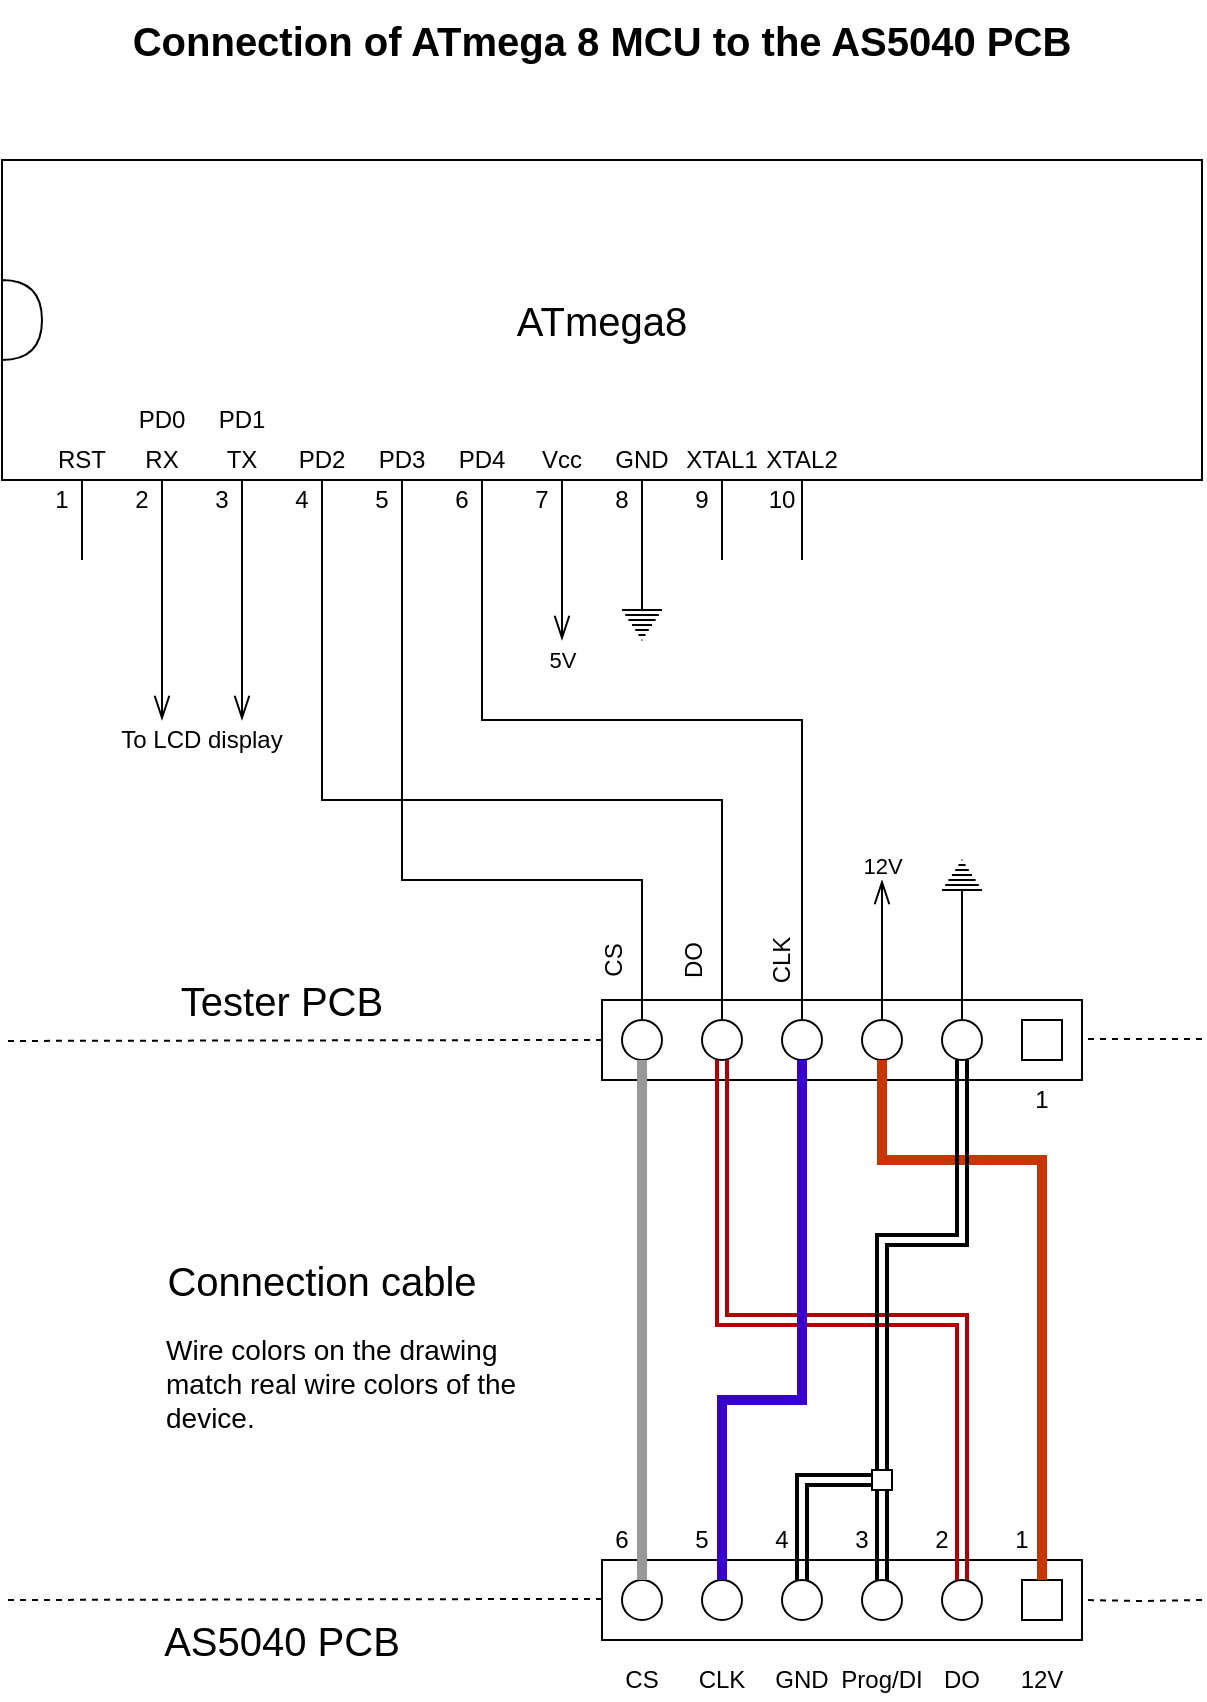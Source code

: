 <mxfile version="14.5.1" type="device"><diagram id="S_ESYvNfzJRerSGalM0Y" name="Page-1"><mxGraphModel dx="1185" dy="679" grid="1" gridSize="10" guides="1" tooltips="1" connect="1" arrows="1" fold="1" page="1" pageScale="1" pageWidth="827" pageHeight="1169" math="0" shadow="0"><root><mxCell id="0"/><mxCell id="1" parent="0"/><mxCell id="Kg_YXc59tI5B2LNHi0xm-59" value="" style="group" parent="1" vertex="1" connectable="0"><mxGeometry x="420" y="820" width="240" height="40" as="geometry"/></mxCell><mxCell id="Kg_YXc59tI5B2LNHi0xm-52" value="" style="rounded=0;whiteSpace=wrap;html=1;fontSize=20;" parent="Kg_YXc59tI5B2LNHi0xm-59" vertex="1"><mxGeometry width="240" height="40" as="geometry"/></mxCell><mxCell id="Kg_YXc59tI5B2LNHi0xm-53" value="" style="whiteSpace=wrap;html=1;aspect=fixed;fontSize=20;" parent="Kg_YXc59tI5B2LNHi0xm-59" vertex="1"><mxGeometry x="210" y="10" width="20" height="20" as="geometry"/></mxCell><mxCell id="Kg_YXc59tI5B2LNHi0xm-54" value="" style="ellipse;whiteSpace=wrap;html=1;aspect=fixed;fontSize=20;" parent="Kg_YXc59tI5B2LNHi0xm-59" vertex="1"><mxGeometry x="170" y="10" width="20" height="20" as="geometry"/></mxCell><mxCell id="Kg_YXc59tI5B2LNHi0xm-55" value="" style="ellipse;whiteSpace=wrap;html=1;aspect=fixed;fontSize=20;" parent="Kg_YXc59tI5B2LNHi0xm-59" vertex="1"><mxGeometry x="130" y="10" width="20" height="20" as="geometry"/></mxCell><mxCell id="Kg_YXc59tI5B2LNHi0xm-56" value="" style="ellipse;whiteSpace=wrap;html=1;aspect=fixed;fontSize=20;" parent="Kg_YXc59tI5B2LNHi0xm-59" vertex="1"><mxGeometry x="90" y="10" width="20" height="20" as="geometry"/></mxCell><mxCell id="Kg_YXc59tI5B2LNHi0xm-57" value="" style="ellipse;whiteSpace=wrap;html=1;aspect=fixed;fontSize=20;" parent="Kg_YXc59tI5B2LNHi0xm-59" vertex="1"><mxGeometry x="50" y="10" width="20" height="20" as="geometry"/></mxCell><mxCell id="Kg_YXc59tI5B2LNHi0xm-58" value="" style="ellipse;whiteSpace=wrap;html=1;aspect=fixed;fontSize=20;" parent="Kg_YXc59tI5B2LNHi0xm-59" vertex="1"><mxGeometry x="10" y="10" width="20" height="20" as="geometry"/></mxCell><mxCell id="70bQcsyf_gky6IieZYZB-2" value="ATmega8" style="rounded=0;whiteSpace=wrap;html=1;fontSize=20;" parent="1" vertex="1"><mxGeometry x="120" y="120" width="600" height="160" as="geometry"/></mxCell><mxCell id="70bQcsyf_gky6IieZYZB-3" value="" style="shape=or;whiteSpace=wrap;html=1;" parent="1" vertex="1"><mxGeometry x="120" y="180" width="20" height="40" as="geometry"/></mxCell><mxCell id="70bQcsyf_gky6IieZYZB-4" value="" style="endArrow=none;html=1;" parent="1" edge="1"><mxGeometry width="50" height="50" relative="1" as="geometry"><mxPoint x="160" y="320" as="sourcePoint"/><mxPoint x="160" y="280" as="targetPoint"/></mxGeometry></mxCell><mxCell id="70bQcsyf_gky6IieZYZB-10" value="1" style="text;html=1;strokeColor=none;fillColor=none;align=center;verticalAlign=middle;whiteSpace=wrap;rounded=0;" parent="1" vertex="1"><mxGeometry x="140" y="280" width="20" height="20" as="geometry"/></mxCell><mxCell id="70bQcsyf_gky6IieZYZB-14" value="6" style="text;html=1;strokeColor=none;fillColor=none;align=center;verticalAlign=middle;whiteSpace=wrap;rounded=0;" parent="1" vertex="1"><mxGeometry x="340" y="280" width="20" height="20" as="geometry"/></mxCell><mxCell id="70bQcsyf_gky6IieZYZB-15" value="5" style="text;html=1;strokeColor=none;fillColor=none;align=center;verticalAlign=middle;whiteSpace=wrap;rounded=0;" parent="1" vertex="1"><mxGeometry x="300" y="280" width="20" height="20" as="geometry"/></mxCell><mxCell id="70bQcsyf_gky6IieZYZB-16" value="4" style="text;html=1;strokeColor=none;fillColor=none;align=center;verticalAlign=middle;whiteSpace=wrap;rounded=0;" parent="1" vertex="1"><mxGeometry x="260" y="280" width="20" height="20" as="geometry"/></mxCell><mxCell id="70bQcsyf_gky6IieZYZB-17" value="3" style="text;html=1;strokeColor=none;fillColor=none;align=center;verticalAlign=middle;whiteSpace=wrap;rounded=0;" parent="1" vertex="1"><mxGeometry x="220" y="280" width="20" height="20" as="geometry"/></mxCell><mxCell id="70bQcsyf_gky6IieZYZB-18" value="2" style="text;html=1;strokeColor=none;fillColor=none;align=center;verticalAlign=middle;whiteSpace=wrap;rounded=0;" parent="1" vertex="1"><mxGeometry x="180" y="280" width="20" height="20" as="geometry"/></mxCell><mxCell id="Kg_YXc59tI5B2LNHi0xm-3" value="RST" style="text;html=1;strokeColor=none;fillColor=none;align=center;verticalAlign=middle;whiteSpace=wrap;rounded=0;" parent="1" vertex="1"><mxGeometry x="140" y="260" width="40" height="20" as="geometry"/></mxCell><mxCell id="Kg_YXc59tI5B2LNHi0xm-11" value="RX" style="text;html=1;strokeColor=none;fillColor=none;align=center;verticalAlign=middle;whiteSpace=wrap;rounded=0;" parent="1" vertex="1"><mxGeometry x="190" y="260" width="20" height="20" as="geometry"/></mxCell><mxCell id="Kg_YXc59tI5B2LNHi0xm-12" value="TX" style="text;html=1;strokeColor=none;fillColor=none;align=center;verticalAlign=middle;whiteSpace=wrap;rounded=0;" parent="1" vertex="1"><mxGeometry x="230" y="260" width="20" height="20" as="geometry"/></mxCell><mxCell id="Kg_YXc59tI5B2LNHi0xm-15" value="PD0" style="text;html=1;strokeColor=none;fillColor=none;align=center;verticalAlign=middle;whiteSpace=wrap;rounded=0;" parent="1" vertex="1"><mxGeometry x="190" y="240" width="20" height="20" as="geometry"/></mxCell><mxCell id="Kg_YXc59tI5B2LNHi0xm-16" value="PD1" style="text;html=1;strokeColor=none;fillColor=none;align=center;verticalAlign=middle;whiteSpace=wrap;rounded=0;" parent="1" vertex="1"><mxGeometry x="230" y="240" width="20" height="20" as="geometry"/></mxCell><mxCell id="Kg_YXc59tI5B2LNHi0xm-18" value="GND" style="text;html=1;strokeColor=none;fillColor=none;align=center;verticalAlign=middle;whiteSpace=wrap;rounded=0;" parent="1" vertex="1"><mxGeometry x="420" y="260" width="40" height="20" as="geometry"/></mxCell><mxCell id="Kg_YXc59tI5B2LNHi0xm-19" value="Vcc" style="text;html=1;strokeColor=none;fillColor=none;align=center;verticalAlign=middle;whiteSpace=wrap;rounded=0;" parent="1" vertex="1"><mxGeometry x="380" y="260" width="40" height="20" as="geometry"/></mxCell><mxCell id="Kg_YXc59tI5B2LNHi0xm-20" value="XTAL2" style="text;html=1;strokeColor=none;fillColor=none;align=center;verticalAlign=middle;whiteSpace=wrap;rounded=0;" parent="1" vertex="1"><mxGeometry x="500" y="260" width="40" height="20" as="geometry"/></mxCell><mxCell id="Kg_YXc59tI5B2LNHi0xm-21" value="PD2" style="text;html=1;strokeColor=none;fillColor=none;align=center;verticalAlign=middle;whiteSpace=wrap;rounded=0;" parent="1" vertex="1"><mxGeometry x="270" y="260" width="20" height="20" as="geometry"/></mxCell><mxCell id="Kg_YXc59tI5B2LNHi0xm-22" value="PD3" style="text;html=1;strokeColor=none;fillColor=none;align=center;verticalAlign=middle;whiteSpace=wrap;rounded=0;" parent="1" vertex="1"><mxGeometry x="310" y="260" width="20" height="20" as="geometry"/></mxCell><mxCell id="Kg_YXc59tI5B2LNHi0xm-23" value="PD4" style="text;html=1;strokeColor=none;fillColor=none;align=center;verticalAlign=middle;whiteSpace=wrap;rounded=0;" parent="1" vertex="1"><mxGeometry x="350" y="260" width="20" height="20" as="geometry"/></mxCell><mxCell id="Kg_YXc59tI5B2LNHi0xm-25" value="" style="endArrow=none;html=1;" parent="1" edge="1"><mxGeometry width="50" height="50" relative="1" as="geometry"><mxPoint x="400.0" y="320" as="sourcePoint"/><mxPoint x="400.0" y="280" as="targetPoint"/></mxGeometry></mxCell><mxCell id="Kg_YXc59tI5B2LNHi0xm-26" value="" style="endArrow=none;html=1;exitX=0.5;exitY=0;exitDx=0;exitDy=0;exitPerimeter=0;" parent="1" source="Kg_YXc59tI5B2LNHi0xm-34" edge="1"><mxGeometry width="50" height="50" relative="1" as="geometry"><mxPoint x="440.0" y="320" as="sourcePoint"/><mxPoint x="440.0" y="280" as="targetPoint"/></mxGeometry></mxCell><mxCell id="Kg_YXc59tI5B2LNHi0xm-27" value="" style="endArrow=none;html=1;" parent="1" edge="1"><mxGeometry width="50" height="50" relative="1" as="geometry"><mxPoint x="480" y="320" as="sourcePoint"/><mxPoint x="480" y="280" as="targetPoint"/></mxGeometry></mxCell><mxCell id="Kg_YXc59tI5B2LNHi0xm-28" value="" style="endArrow=none;html=1;" parent="1" edge="1"><mxGeometry width="50" height="50" relative="1" as="geometry"><mxPoint x="520" y="320" as="sourcePoint"/><mxPoint x="520" y="280" as="targetPoint"/></mxGeometry></mxCell><mxCell id="Kg_YXc59tI5B2LNHi0xm-29" value="10" style="text;html=1;strokeColor=none;fillColor=none;align=center;verticalAlign=middle;whiteSpace=wrap;rounded=0;" parent="1" vertex="1"><mxGeometry x="500" y="280" width="20" height="20" as="geometry"/></mxCell><mxCell id="Kg_YXc59tI5B2LNHi0xm-30" value="9" style="text;html=1;strokeColor=none;fillColor=none;align=center;verticalAlign=middle;whiteSpace=wrap;rounded=0;" parent="1" vertex="1"><mxGeometry x="460" y="280" width="20" height="20" as="geometry"/></mxCell><mxCell id="Kg_YXc59tI5B2LNHi0xm-31" value="8" style="text;html=1;strokeColor=none;fillColor=none;align=center;verticalAlign=middle;whiteSpace=wrap;rounded=0;" parent="1" vertex="1"><mxGeometry x="420" y="280" width="20" height="20" as="geometry"/></mxCell><mxCell id="Kg_YXc59tI5B2LNHi0xm-32" value="7" style="text;html=1;strokeColor=none;fillColor=none;align=center;verticalAlign=middle;whiteSpace=wrap;rounded=0;" parent="1" vertex="1"><mxGeometry x="380" y="280" width="20" height="20" as="geometry"/></mxCell><mxCell id="Kg_YXc59tI5B2LNHi0xm-33" value="XTAL1" style="text;html=1;strokeColor=none;fillColor=none;align=center;verticalAlign=middle;whiteSpace=wrap;rounded=0;" parent="1" vertex="1"><mxGeometry x="460" y="260" width="40" height="20" as="geometry"/></mxCell><mxCell id="Kg_YXc59tI5B2LNHi0xm-34" value="" style="pointerEvents=1;verticalLabelPosition=bottom;shadow=0;dashed=0;align=center;html=1;verticalAlign=top;shape=mxgraph.electrical.signal_sources.protective_earth;" parent="1" vertex="1"><mxGeometry x="430" y="340" width="20" height="20" as="geometry"/></mxCell><mxCell id="Kg_YXc59tI5B2LNHi0xm-38" value="" style="endArrow=openThin;html=1;strokeWidth=1;endFill=0;endSize=10;" parent="1" edge="1"><mxGeometry width="100" relative="1" as="geometry"><mxPoint x="400" y="320" as="sourcePoint"/><mxPoint x="400" y="360" as="targetPoint"/></mxGeometry></mxCell><mxCell id="Kg_YXc59tI5B2LNHi0xm-39" value="5V" style="edgeLabel;html=1;align=center;verticalAlign=middle;resizable=0;points=[];" parent="Kg_YXc59tI5B2LNHi0xm-38" vertex="1" connectable="0"><mxGeometry x="0.494" y="1" relative="1" as="geometry"><mxPoint x="-1" y="20.1" as="offset"/></mxGeometry></mxCell><mxCell id="Kg_YXc59tI5B2LNHi0xm-40" value="To LCD display" style="text;html=1;strokeColor=none;fillColor=none;align=center;verticalAlign=middle;whiteSpace=wrap;rounded=0;" parent="1" vertex="1"><mxGeometry x="170" y="400" width="100" height="20" as="geometry"/></mxCell><mxCell id="Kg_YXc59tI5B2LNHi0xm-41" value="" style="endArrow=openThin;html=1;strokeWidth=1;endFill=0;endSize=10;" parent="1" edge="1"><mxGeometry width="100" relative="1" as="geometry"><mxPoint x="200" y="280" as="sourcePoint"/><mxPoint x="200" y="400" as="targetPoint"/></mxGeometry></mxCell><mxCell id="Kg_YXc59tI5B2LNHi0xm-44" value="" style="endArrow=openThin;html=1;strokeWidth=1;endFill=0;endSize=10;" parent="1" edge="1"><mxGeometry width="100" relative="1" as="geometry"><mxPoint x="240" y="280" as="sourcePoint"/><mxPoint x="240" y="400" as="targetPoint"/></mxGeometry></mxCell><mxCell id="Kg_YXc59tI5B2LNHi0xm-60" value="" style="group" parent="1" vertex="1" connectable="0"><mxGeometry x="420" y="540" width="240" height="40" as="geometry"/></mxCell><mxCell id="Kg_YXc59tI5B2LNHi0xm-45" value="" style="rounded=0;whiteSpace=wrap;html=1;fontSize=20;" parent="Kg_YXc59tI5B2LNHi0xm-60" vertex="1"><mxGeometry width="240" height="40" as="geometry"/></mxCell><mxCell id="Kg_YXc59tI5B2LNHi0xm-46" value="" style="whiteSpace=wrap;html=1;aspect=fixed;fontSize=20;" parent="Kg_YXc59tI5B2LNHi0xm-60" vertex="1"><mxGeometry x="210" y="10" width="20" height="20" as="geometry"/></mxCell><mxCell id="Kg_YXc59tI5B2LNHi0xm-47" value="" style="ellipse;whiteSpace=wrap;html=1;aspect=fixed;fontSize=20;" parent="Kg_YXc59tI5B2LNHi0xm-60" vertex="1"><mxGeometry x="170" y="10" width="20" height="20" as="geometry"/></mxCell><mxCell id="Kg_YXc59tI5B2LNHi0xm-48" value="" style="ellipse;whiteSpace=wrap;html=1;aspect=fixed;fontSize=20;" parent="Kg_YXc59tI5B2LNHi0xm-60" vertex="1"><mxGeometry x="130" y="10" width="20" height="20" as="geometry"/></mxCell><mxCell id="Kg_YXc59tI5B2LNHi0xm-49" value="" style="ellipse;whiteSpace=wrap;html=1;aspect=fixed;fontSize=20;" parent="Kg_YXc59tI5B2LNHi0xm-60" vertex="1"><mxGeometry x="90" y="10" width="20" height="20" as="geometry"/></mxCell><mxCell id="Kg_YXc59tI5B2LNHi0xm-50" value="" style="ellipse;whiteSpace=wrap;html=1;aspect=fixed;fontSize=20;" parent="Kg_YXc59tI5B2LNHi0xm-60" vertex="1"><mxGeometry x="50" y="10" width="20" height="20" as="geometry"/></mxCell><mxCell id="Kg_YXc59tI5B2LNHi0xm-51" value="" style="ellipse;whiteSpace=wrap;html=1;aspect=fixed;fontSize=20;" parent="Kg_YXc59tI5B2LNHi0xm-60" vertex="1"><mxGeometry x="10" y="10" width="20" height="20" as="geometry"/></mxCell><mxCell id="Kg_YXc59tI5B2LNHi0xm-62" style="edgeStyle=orthogonalEdgeStyle;rounded=0;orthogonalLoop=1;jettySize=auto;html=1;exitX=0.5;exitY=1;exitDx=0;exitDy=0;entryX=0.5;entryY=0;entryDx=0;entryDy=0;endArrow=none;endFill=0;strokeColor=#B20000;fontSize=20;strokeWidth=2;fillColor=#e51400;shape=link;" parent="1" source="Kg_YXc59tI5B2LNHi0xm-50" target="Kg_YXc59tI5B2LNHi0xm-54" edge="1"><mxGeometry relative="1" as="geometry"><Array as="points"><mxPoint x="480" y="700"/><mxPoint x="600" y="700"/></Array></mxGeometry></mxCell><mxCell id="Kg_YXc59tI5B2LNHi0xm-64" style="edgeStyle=orthogonalEdgeStyle;rounded=0;orthogonalLoop=1;jettySize=auto;html=1;exitX=0.5;exitY=1;exitDx=0;exitDy=0;entryX=0.5;entryY=0;entryDx=0;entryDy=0;endArrow=none;endFill=0;strokeColor=#C73500;fontSize=20;fillColor=#fa6800;strokeWidth=5;" parent="1" source="Kg_YXc59tI5B2LNHi0xm-48" target="Kg_YXc59tI5B2LNHi0xm-53" edge="1"><mxGeometry relative="1" as="geometry"><Array as="points"><mxPoint x="560" y="620"/><mxPoint x="640" y="620"/></Array></mxGeometry></mxCell><mxCell id="Kg_YXc59tI5B2LNHi0xm-68" value="CS" style="text;html=1;strokeColor=none;fillColor=none;align=center;verticalAlign=middle;whiteSpace=wrap;rounded=0;" parent="1" vertex="1"><mxGeometry x="430" y="870" width="20" height="20" as="geometry"/></mxCell><mxCell id="Kg_YXc59tI5B2LNHi0xm-70" value="CLK" style="text;html=1;strokeColor=none;fillColor=none;align=center;verticalAlign=middle;whiteSpace=wrap;rounded=0;" parent="1" vertex="1"><mxGeometry x="460" y="870" width="40" height="20" as="geometry"/></mxCell><mxCell id="Kg_YXc59tI5B2LNHi0xm-71" value="GND" style="text;html=1;strokeColor=none;fillColor=none;align=center;verticalAlign=middle;whiteSpace=wrap;rounded=0;" parent="1" vertex="1"><mxGeometry x="500" y="870" width="40" height="20" as="geometry"/></mxCell><mxCell id="Kg_YXc59tI5B2LNHi0xm-72" value="Prog/DI" style="text;html=1;strokeColor=none;fillColor=none;align=center;verticalAlign=middle;whiteSpace=wrap;rounded=0;" parent="1" vertex="1"><mxGeometry x="540" y="870" width="40" height="20" as="geometry"/></mxCell><mxCell id="Kg_YXc59tI5B2LNHi0xm-73" value="DO" style="text;html=1;strokeColor=none;fillColor=none;align=center;verticalAlign=middle;whiteSpace=wrap;rounded=0;" parent="1" vertex="1"><mxGeometry x="590" y="870" width="20" height="20" as="geometry"/></mxCell><mxCell id="Kg_YXc59tI5B2LNHi0xm-74" value="12V" style="text;html=1;strokeColor=none;fillColor=none;align=center;verticalAlign=middle;whiteSpace=wrap;rounded=0;" parent="1" vertex="1"><mxGeometry x="630" y="870" width="20" height="20" as="geometry"/></mxCell><mxCell id="Kg_YXc59tI5B2LNHi0xm-76" value="" style="pointerEvents=1;verticalLabelPosition=bottom;shadow=0;dashed=0;align=center;html=1;verticalAlign=top;shape=mxgraph.electrical.signal_sources.protective_earth;rotation=-180;" parent="1" vertex="1"><mxGeometry x="590" y="470" width="20" height="20" as="geometry"/></mxCell><mxCell id="Kg_YXc59tI5B2LNHi0xm-77" style="edgeStyle=orthogonalEdgeStyle;rounded=0;orthogonalLoop=1;jettySize=auto;html=1;exitX=0.5;exitY=0;exitDx=0;exitDy=0;entryX=0.5;entryY=0;entryDx=0;entryDy=0;entryPerimeter=0;startSize=5;endArrow=none;endFill=0;endSize=5;strokeColor=#000000;fontSize=20;" parent="1" source="Kg_YXc59tI5B2LNHi0xm-47" target="Kg_YXc59tI5B2LNHi0xm-76" edge="1"><mxGeometry relative="1" as="geometry"/></mxCell><mxCell id="Kg_YXc59tI5B2LNHi0xm-78" value="" style="endArrow=openThin;html=1;strokeWidth=1;endFill=0;endSize=10;exitX=0.5;exitY=0;exitDx=0;exitDy=0;" parent="1" source="Kg_YXc59tI5B2LNHi0xm-48" edge="1"><mxGeometry width="100" relative="1" as="geometry"><mxPoint x="589.8" y="420" as="sourcePoint"/><mxPoint x="560" y="480" as="targetPoint"/></mxGeometry></mxCell><mxCell id="Kg_YXc59tI5B2LNHi0xm-79" value="12V" style="edgeLabel;html=1;align=center;verticalAlign=middle;resizable=0;points=[];" parent="Kg_YXc59tI5B2LNHi0xm-78" vertex="1" connectable="0"><mxGeometry x="0.494" y="1" relative="1" as="geometry"><mxPoint x="1" y="-25.17" as="offset"/></mxGeometry></mxCell><mxCell id="Kg_YXc59tI5B2LNHi0xm-80" value="Connection of ATmega 8 MCU to the AS5040 PCB" style="text;html=1;strokeColor=none;fillColor=none;align=center;verticalAlign=middle;whiteSpace=wrap;rounded=0;fontSize=20;fontStyle=1" parent="1" vertex="1"><mxGeometry x="120" y="40" width="600" height="40" as="geometry"/></mxCell><mxCell id="Kg_YXc59tI5B2LNHi0xm-81" value="1" style="text;html=1;strokeColor=none;fillColor=none;align=center;verticalAlign=middle;whiteSpace=wrap;rounded=0;" parent="1" vertex="1"><mxGeometry x="620" y="800" width="20" height="20" as="geometry"/></mxCell><mxCell id="Kg_YXc59tI5B2LNHi0xm-83" value="1" style="text;html=1;strokeColor=none;fillColor=none;align=center;verticalAlign=middle;whiteSpace=wrap;rounded=0;" parent="1" vertex="1"><mxGeometry x="630" y="580" width="20" height="20" as="geometry"/></mxCell><mxCell id="Kg_YXc59tI5B2LNHi0xm-84" value="AS5040 PCB" style="text;html=1;strokeColor=none;fillColor=none;align=center;verticalAlign=middle;whiteSpace=wrap;rounded=0;fontSize=20;" parent="1" vertex="1"><mxGeometry x="200" y="840" width="120" height="40" as="geometry"/></mxCell><mxCell id="Kg_YXc59tI5B2LNHi0xm-85" style="edgeStyle=orthogonalEdgeStyle;rounded=0;orthogonalLoop=1;jettySize=auto;html=1;exitX=0.5;exitY=0;exitDx=0;exitDy=0;startSize=5;endArrow=none;endFill=0;endSize=5;fontSize=20;fillColor=#6a00ff;strokeWidth=1;entryX=0.5;entryY=1;entryDx=0;entryDy=0;" parent="1" source="Kg_YXc59tI5B2LNHi0xm-49" edge="1" target="Kg_YXc59tI5B2LNHi0xm-23"><mxGeometry relative="1" as="geometry"><mxPoint x="360" y="320" as="targetPoint"/><Array as="points"><mxPoint x="520" y="400"/><mxPoint x="360" y="400"/></Array></mxGeometry></mxCell><mxCell id="Kg_YXc59tI5B2LNHi0xm-86" style="edgeStyle=orthogonalEdgeStyle;rounded=0;orthogonalLoop=1;jettySize=auto;html=1;exitX=0.5;exitY=0;exitDx=0;exitDy=0;startSize=5;endArrow=none;endFill=0;endSize=5;fontSize=20;strokeWidth=1;fillColor=#647687;entryX=0.5;entryY=1;entryDx=0;entryDy=0;" parent="1" source="Kg_YXc59tI5B2LNHi0xm-51" edge="1" target="Kg_YXc59tI5B2LNHi0xm-22"><mxGeometry relative="1" as="geometry"><mxPoint x="320" y="330" as="targetPoint"/><Array as="points"><mxPoint x="440" y="480"/><mxPoint x="320" y="480"/></Array></mxGeometry></mxCell><mxCell id="Kg_YXc59tI5B2LNHi0xm-87" style="edgeStyle=orthogonalEdgeStyle;rounded=0;orthogonalLoop=1;jettySize=auto;html=1;exitX=0.5;exitY=0;exitDx=0;exitDy=0;endArrow=none;endFill=0;fontSize=20;fillColor=#e51400;entryX=0.5;entryY=1;entryDx=0;entryDy=0;strokeWidth=1;" parent="1" source="Kg_YXc59tI5B2LNHi0xm-50" edge="1" target="Kg_YXc59tI5B2LNHi0xm-21"><mxGeometry relative="1" as="geometry"><mxPoint x="280" y="330" as="targetPoint"/><Array as="points"><mxPoint x="480" y="440"/><mxPoint x="280" y="440"/></Array></mxGeometry></mxCell><mxCell id="Kg_YXc59tI5B2LNHi0xm-88" value="CS" style="text;html=1;strokeColor=none;fillColor=none;align=center;verticalAlign=middle;whiteSpace=wrap;rounded=0;rotation=-90;" parent="1" vertex="1"><mxGeometry x="416" y="510" width="20" height="20" as="geometry"/></mxCell><mxCell id="Kg_YXc59tI5B2LNHi0xm-89" value="CLK" style="text;html=1;strokeColor=none;fillColor=none;align=center;verticalAlign=middle;whiteSpace=wrap;rounded=0;rotation=270;" parent="1" vertex="1"><mxGeometry x="490" y="510" width="40" height="20" as="geometry"/></mxCell><mxCell id="Kg_YXc59tI5B2LNHi0xm-92" value="DO" style="text;html=1;strokeColor=none;fillColor=none;align=center;verticalAlign=middle;whiteSpace=wrap;rounded=0;rotation=270;" parent="1" vertex="1"><mxGeometry x="456" y="510" width="20" height="20" as="geometry"/></mxCell><mxCell id="Kg_YXc59tI5B2LNHi0xm-94" value="Tester PCB" style="text;html=1;strokeColor=none;fillColor=none;align=center;verticalAlign=middle;whiteSpace=wrap;rounded=0;fontSize=20;" parent="1" vertex="1"><mxGeometry x="200" y="520" width="120" height="40" as="geometry"/></mxCell><mxCell id="Kg_YXc59tI5B2LNHi0xm-65" style="edgeStyle=orthogonalEdgeStyle;rounded=0;orthogonalLoop=1;jettySize=auto;html=1;exitX=0.5;exitY=1;exitDx=0;exitDy=0;endArrow=none;endFill=0;fontSize=20;shape=link;endSize=6;strokeWidth=2;shadow=0;entryX=0.5;entryY=0;entryDx=0;entryDy=0;" parent="1" source="Kg_YXc59tI5B2LNHi0xm-47" target="-8z1dse2Ibwm687E-S-y-5" edge="1"><mxGeometry relative="1" as="geometry"><Array as="points"><mxPoint x="600" y="660"/><mxPoint x="560" y="660"/></Array><mxPoint x="560" y="760" as="targetPoint"/></mxGeometry></mxCell><mxCell id="Kg_YXc59tI5B2LNHi0xm-96" value="Connection cable" style="text;html=1;strokeColor=none;fillColor=none;align=center;verticalAlign=middle;whiteSpace=wrap;rounded=0;fontSize=20;" parent="1" vertex="1"><mxGeometry x="200" y="660" width="160" height="40" as="geometry"/></mxCell><mxCell id="Kg_YXc59tI5B2LNHi0xm-98" value="Wire colors on the drawing match real wire colors of the device." style="text;html=1;strokeColor=none;fillColor=none;align=left;verticalAlign=top;whiteSpace=wrap;rounded=0;fontSize=14;" parent="1" vertex="1"><mxGeometry x="200" y="700" width="200" height="80" as="geometry"/></mxCell><mxCell id="-8z1dse2Ibwm687E-S-y-4" style="edgeStyle=orthogonalEdgeStyle;rounded=0;orthogonalLoop=1;jettySize=auto;html=1;endArrow=none;endFill=0;fontSize=20;shape=link;endSize=6;strokeWidth=2;shadow=0;entryX=0.5;entryY=0;entryDx=0;entryDy=0;exitX=0.5;exitY=1;exitDx=0;exitDy=0;" edge="1" parent="1" source="-8z1dse2Ibwm687E-S-y-5" target="Kg_YXc59tI5B2LNHi0xm-55"><mxGeometry relative="1" as="geometry"><Array as="points"/><mxPoint x="555" y="800" as="sourcePoint"/><mxPoint x="565" y="800" as="targetPoint"/></mxGeometry></mxCell><mxCell id="-8z1dse2Ibwm687E-S-y-5" value="" style="whiteSpace=wrap;html=1;aspect=fixed;fillColor=none;" vertex="1" parent="1"><mxGeometry x="555" y="775" width="10" height="10" as="geometry"/></mxCell><mxCell id="-8z1dse2Ibwm687E-S-y-6" style="edgeStyle=orthogonalEdgeStyle;rounded=0;orthogonalLoop=1;jettySize=auto;html=1;exitX=0.5;exitY=0;exitDx=0;exitDy=0;endArrow=oval;endFill=1;strokeColor=#000000;fontSize=20;strokeWidth=2;shape=link;entryX=0;entryY=0.5;entryDx=0;entryDy=0;" edge="1" parent="1" source="Kg_YXc59tI5B2LNHi0xm-56" target="-8z1dse2Ibwm687E-S-y-5"><mxGeometry relative="1" as="geometry"><mxPoint x="540" y="780" as="targetPoint"/><Array as="points"><mxPoint x="520" y="780"/></Array><mxPoint x="520" y="830" as="sourcePoint"/></mxGeometry></mxCell><mxCell id="-8z1dse2Ibwm687E-S-y-7" value="4" style="text;html=1;strokeColor=none;fillColor=none;align=center;verticalAlign=middle;whiteSpace=wrap;rounded=0;" vertex="1" parent="1"><mxGeometry x="500" y="800" width="20" height="20" as="geometry"/></mxCell><mxCell id="-8z1dse2Ibwm687E-S-y-10" value="3" style="text;html=1;strokeColor=none;fillColor=none;align=center;verticalAlign=middle;whiteSpace=wrap;rounded=0;" vertex="1" parent="1"><mxGeometry x="540" y="800" width="20" height="20" as="geometry"/></mxCell><mxCell id="-8z1dse2Ibwm687E-S-y-11" value="2" style="text;html=1;strokeColor=none;fillColor=none;align=center;verticalAlign=middle;whiteSpace=wrap;rounded=0;" vertex="1" parent="1"><mxGeometry x="580" y="800" width="20" height="20" as="geometry"/></mxCell><mxCell id="-8z1dse2Ibwm687E-S-y-8" value="5" style="text;html=1;strokeColor=none;fillColor=none;align=center;verticalAlign=middle;whiteSpace=wrap;rounded=0;" vertex="1" parent="1"><mxGeometry x="460" y="800" width="20" height="20" as="geometry"/></mxCell><mxCell id="-8z1dse2Ibwm687E-S-y-12" style="edgeStyle=orthogonalEdgeStyle;rounded=0;orthogonalLoop=1;jettySize=auto;html=1;exitX=0.5;exitY=1;exitDx=0;exitDy=0;endArrow=none;endFill=0;strokeColor=#3700CC;fontSize=20;entryX=0.5;entryY=0;entryDx=0;entryDy=0;fillColor=#6a00ff;strokeWidth=5;" edge="1" parent="1" source="Kg_YXc59tI5B2LNHi0xm-49" target="Kg_YXc59tI5B2LNHi0xm-57"><mxGeometry relative="1" as="geometry"><mxPoint x="480" y="830" as="targetPoint"/><Array as="points"><mxPoint x="520" y="740"/><mxPoint x="480" y="740"/></Array><mxPoint x="520" y="570" as="sourcePoint"/></mxGeometry></mxCell><mxCell id="-8z1dse2Ibwm687E-S-y-9" value="6" style="text;html=1;strokeColor=none;fillColor=none;align=center;verticalAlign=middle;whiteSpace=wrap;rounded=0;" vertex="1" parent="1"><mxGeometry x="420" y="800" width="20" height="20" as="geometry"/></mxCell><mxCell id="-8z1dse2Ibwm687E-S-y-13" style="edgeStyle=orthogonalEdgeStyle;orthogonalLoop=1;jettySize=auto;html=1;exitX=0.5;exitY=1;exitDx=0;exitDy=0;endArrow=none;endFill=0;fontSize=20;rounded=0;entryX=0.5;entryY=0;entryDx=0;entryDy=0;fillColor=#bac8d3;strokeWidth=5;strokeColor=#999999;" edge="1" parent="1" source="Kg_YXc59tI5B2LNHi0xm-51" target="Kg_YXc59tI5B2LNHi0xm-58"><mxGeometry relative="1" as="geometry"><mxPoint x="440" y="830" as="targetPoint"/><mxPoint x="440" y="570" as="sourcePoint"/></mxGeometry></mxCell><mxCell id="-8z1dse2Ibwm687E-S-y-15" style="edgeStyle=orthogonalEdgeStyle;rounded=0;orthogonalLoop=1;jettySize=auto;html=1;startSize=5;endArrow=none;endFill=0;endSize=5;fontSize=20;fillColor=#6a00ff;strokeWidth=1;dashed=1;" edge="1" parent="1"><mxGeometry relative="1" as="geometry"><mxPoint x="120" y="840" as="targetPoint"/><Array as="points"><mxPoint x="390" y="839.52"/></Array><mxPoint x="420" y="839.52" as="sourcePoint"/></mxGeometry></mxCell><mxCell id="-8z1dse2Ibwm687E-S-y-16" style="edgeStyle=orthogonalEdgeStyle;rounded=0;orthogonalLoop=1;jettySize=auto;html=1;startSize=5;endArrow=none;endFill=0;endSize=5;fontSize=20;fillColor=#6a00ff;strokeWidth=1;dashed=1;entryX=1;entryY=0.5;entryDx=0;entryDy=0;" edge="1" parent="1" target="Kg_YXc59tI5B2LNHi0xm-52"><mxGeometry relative="1" as="geometry"><mxPoint x="670" y="840" as="targetPoint"/><Array as="points"/><mxPoint x="720" y="840" as="sourcePoint"/></mxGeometry></mxCell><mxCell id="-8z1dse2Ibwm687E-S-y-17" style="edgeStyle=orthogonalEdgeStyle;rounded=0;orthogonalLoop=1;jettySize=auto;html=1;startSize=5;endArrow=none;endFill=0;endSize=5;fontSize=20;fillColor=#6a00ff;strokeWidth=1;dashed=1;" edge="1" parent="1"><mxGeometry relative="1" as="geometry"><mxPoint x="120" y="560.48" as="targetPoint"/><Array as="points"><mxPoint x="390" y="560"/></Array><mxPoint x="420" y="560" as="sourcePoint"/></mxGeometry></mxCell><mxCell id="-8z1dse2Ibwm687E-S-y-18" style="edgeStyle=orthogonalEdgeStyle;rounded=0;orthogonalLoop=1;jettySize=auto;html=1;startSize=5;endArrow=none;endFill=0;endSize=5;fontSize=20;fillColor=#6a00ff;strokeWidth=1;dashed=1;entryX=1;entryY=0.5;entryDx=0;entryDy=0;" edge="1" parent="1"><mxGeometry relative="1" as="geometry"><mxPoint x="660" y="559.52" as="targetPoint"/><Array as="points"/><mxPoint x="720" y="559.52" as="sourcePoint"/></mxGeometry></mxCell></root></mxGraphModel></diagram></mxfile>